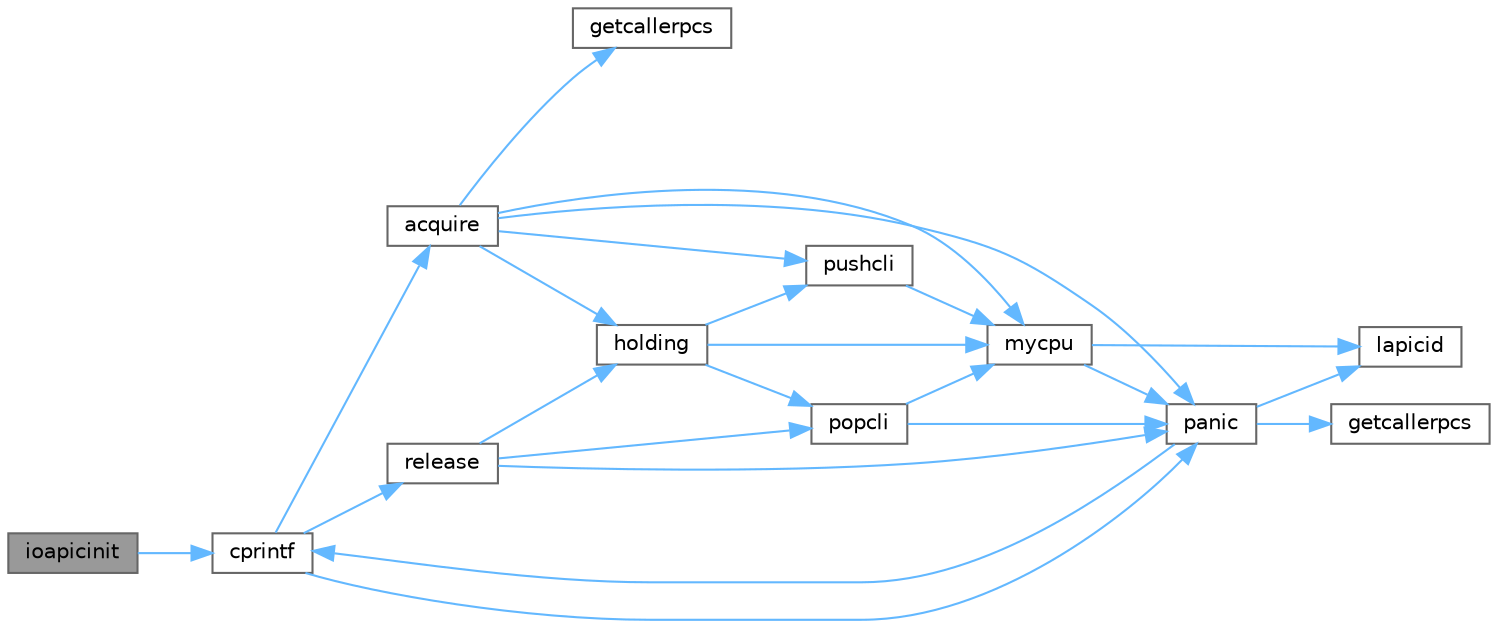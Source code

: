 digraph "ioapicinit"
{
 // LATEX_PDF_SIZE
  bgcolor="transparent";
  edge [fontname=Helvetica,fontsize=10,labelfontname=Helvetica,labelfontsize=10];
  node [fontname=Helvetica,fontsize=10,shape=box,height=0.2,width=0.4];
  rankdir="LR";
  Node1 [id="Node000001",label="ioapicinit",height=0.2,width=0.4,color="gray40", fillcolor="grey60", style="filled", fontcolor="black",tooltip=" "];
  Node1 -> Node2 [id="edge24_Node000001_Node000002",color="steelblue1",style="solid",tooltip=" "];
  Node2 [id="Node000002",label="cprintf",height=0.2,width=0.4,color="grey40", fillcolor="white", style="filled",URL="$d0/d56/console_8c.html#a90f0742d846503e4ed1804f1df421ec6",tooltip=" "];
  Node2 -> Node3 [id="edge25_Node000002_Node000003",color="steelblue1",style="solid",tooltip=" "];
  Node3 [id="Node000003",label="acquire",height=0.2,width=0.4,color="grey40", fillcolor="white", style="filled",URL="$d3/d2d/spinlock_8c.html#aed377f16a085b00de3a4b32392adbdfb",tooltip=" "];
  Node3 -> Node4 [id="edge26_Node000003_Node000004",color="steelblue1",style="solid",tooltip=" "];
  Node4 [id="Node000004",label="getcallerpcs",height=0.2,width=0.4,color="grey40", fillcolor="white", style="filled",URL="$d3/d2d/spinlock_8c.html#a6ac35304ea80f01086b47edcc2328010",tooltip=" "];
  Node3 -> Node5 [id="edge27_Node000003_Node000005",color="steelblue1",style="solid",tooltip=" "];
  Node5 [id="Node000005",label="holding",height=0.2,width=0.4,color="grey40", fillcolor="white", style="filled",URL="$d3/d2d/spinlock_8c.html#aea48df3e5cfb903179ad3dc78ab502d9",tooltip=" "];
  Node5 -> Node6 [id="edge28_Node000005_Node000006",color="steelblue1",style="solid",tooltip=" "];
  Node6 [id="Node000006",label="mycpu",height=0.2,width=0.4,color="grey40", fillcolor="white", style="filled",URL="$d3/dda/proc_8c.html#ad427959ad025dabd8cd393b27ec39160",tooltip=" "];
  Node6 -> Node7 [id="edge29_Node000006_Node000007",color="steelblue1",style="solid",tooltip=" "];
  Node7 [id="Node000007",label="lapicid",height=0.2,width=0.4,color="grey40", fillcolor="white", style="filled",URL="$dc/df6/lapic_8c.html#a627f7996b64f99d885244a5102c85164",tooltip=" "];
  Node6 -> Node8 [id="edge30_Node000006_Node000008",color="steelblue1",style="solid",tooltip=" "];
  Node8 [id="Node000008",label="panic",height=0.2,width=0.4,color="grey40", fillcolor="white", style="filled",URL="$d0/d56/console_8c.html#a95c0aca5d6d7487933984f08b189917a",tooltip=" "];
  Node8 -> Node2 [id="edge31_Node000008_Node000002",color="steelblue1",style="solid",tooltip=" "];
  Node8 -> Node9 [id="edge32_Node000008_Node000009",color="steelblue1",style="solid",tooltip=" "];
  Node9 [id="Node000009",label="getcallerpcs",height=0.2,width=0.4,color="grey40", fillcolor="white", style="filled",URL="$d5/d64/defs_8h.html#a4105de9e2969515d6c6c795c4386f69f",tooltip=" "];
  Node8 -> Node7 [id="edge33_Node000008_Node000007",color="steelblue1",style="solid",tooltip=" "];
  Node5 -> Node10 [id="edge34_Node000005_Node000010",color="steelblue1",style="solid",tooltip=" "];
  Node10 [id="Node000010",label="popcli",height=0.2,width=0.4,color="grey40", fillcolor="white", style="filled",URL="$d3/d2d/spinlock_8c.html#ae3424f669269fef400ce29c3aeb43fdb",tooltip=" "];
  Node10 -> Node6 [id="edge35_Node000010_Node000006",color="steelblue1",style="solid",tooltip=" "];
  Node10 -> Node8 [id="edge36_Node000010_Node000008",color="steelblue1",style="solid",tooltip=" "];
  Node5 -> Node11 [id="edge37_Node000005_Node000011",color="steelblue1",style="solid",tooltip=" "];
  Node11 [id="Node000011",label="pushcli",height=0.2,width=0.4,color="grey40", fillcolor="white", style="filled",URL="$d3/d2d/spinlock_8c.html#a206b749d1b7768dadce61cbcde7e0f1c",tooltip=" "];
  Node11 -> Node6 [id="edge38_Node000011_Node000006",color="steelblue1",style="solid",tooltip=" "];
  Node3 -> Node6 [id="edge39_Node000003_Node000006",color="steelblue1",style="solid",tooltip=" "];
  Node3 -> Node8 [id="edge40_Node000003_Node000008",color="steelblue1",style="solid",tooltip=" "];
  Node3 -> Node11 [id="edge41_Node000003_Node000011",color="steelblue1",style="solid",tooltip=" "];
  Node2 -> Node8 [id="edge42_Node000002_Node000008",color="steelblue1",style="solid",tooltip=" "];
  Node2 -> Node12 [id="edge43_Node000002_Node000012",color="steelblue1",style="solid",tooltip=" "];
  Node12 [id="Node000012",label="release",height=0.2,width=0.4,color="grey40", fillcolor="white", style="filled",URL="$d3/d2d/spinlock_8c.html#a1cee376aa9a00e754bf5481cd5f3d97b",tooltip=" "];
  Node12 -> Node5 [id="edge44_Node000012_Node000005",color="steelblue1",style="solid",tooltip=" "];
  Node12 -> Node8 [id="edge45_Node000012_Node000008",color="steelblue1",style="solid",tooltip=" "];
  Node12 -> Node10 [id="edge46_Node000012_Node000010",color="steelblue1",style="solid",tooltip=" "];
}
